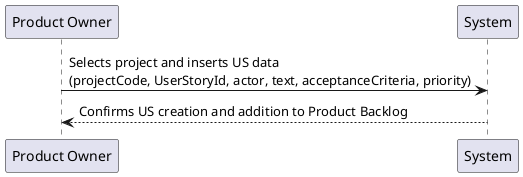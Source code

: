 
@startuml

'"Product Owner" -> System: Requests list of project they are allocated to
'"Product Owner" <-- System: Displays list of projects
"Product Owner" -> System: Selects project and inserts US data\n(projectCode, UserStoryId, actor, text, acceptanceCriteria, priority)
"Product Owner" <-- System: Confirms US creation and addition to Product Backlog

@enduml
